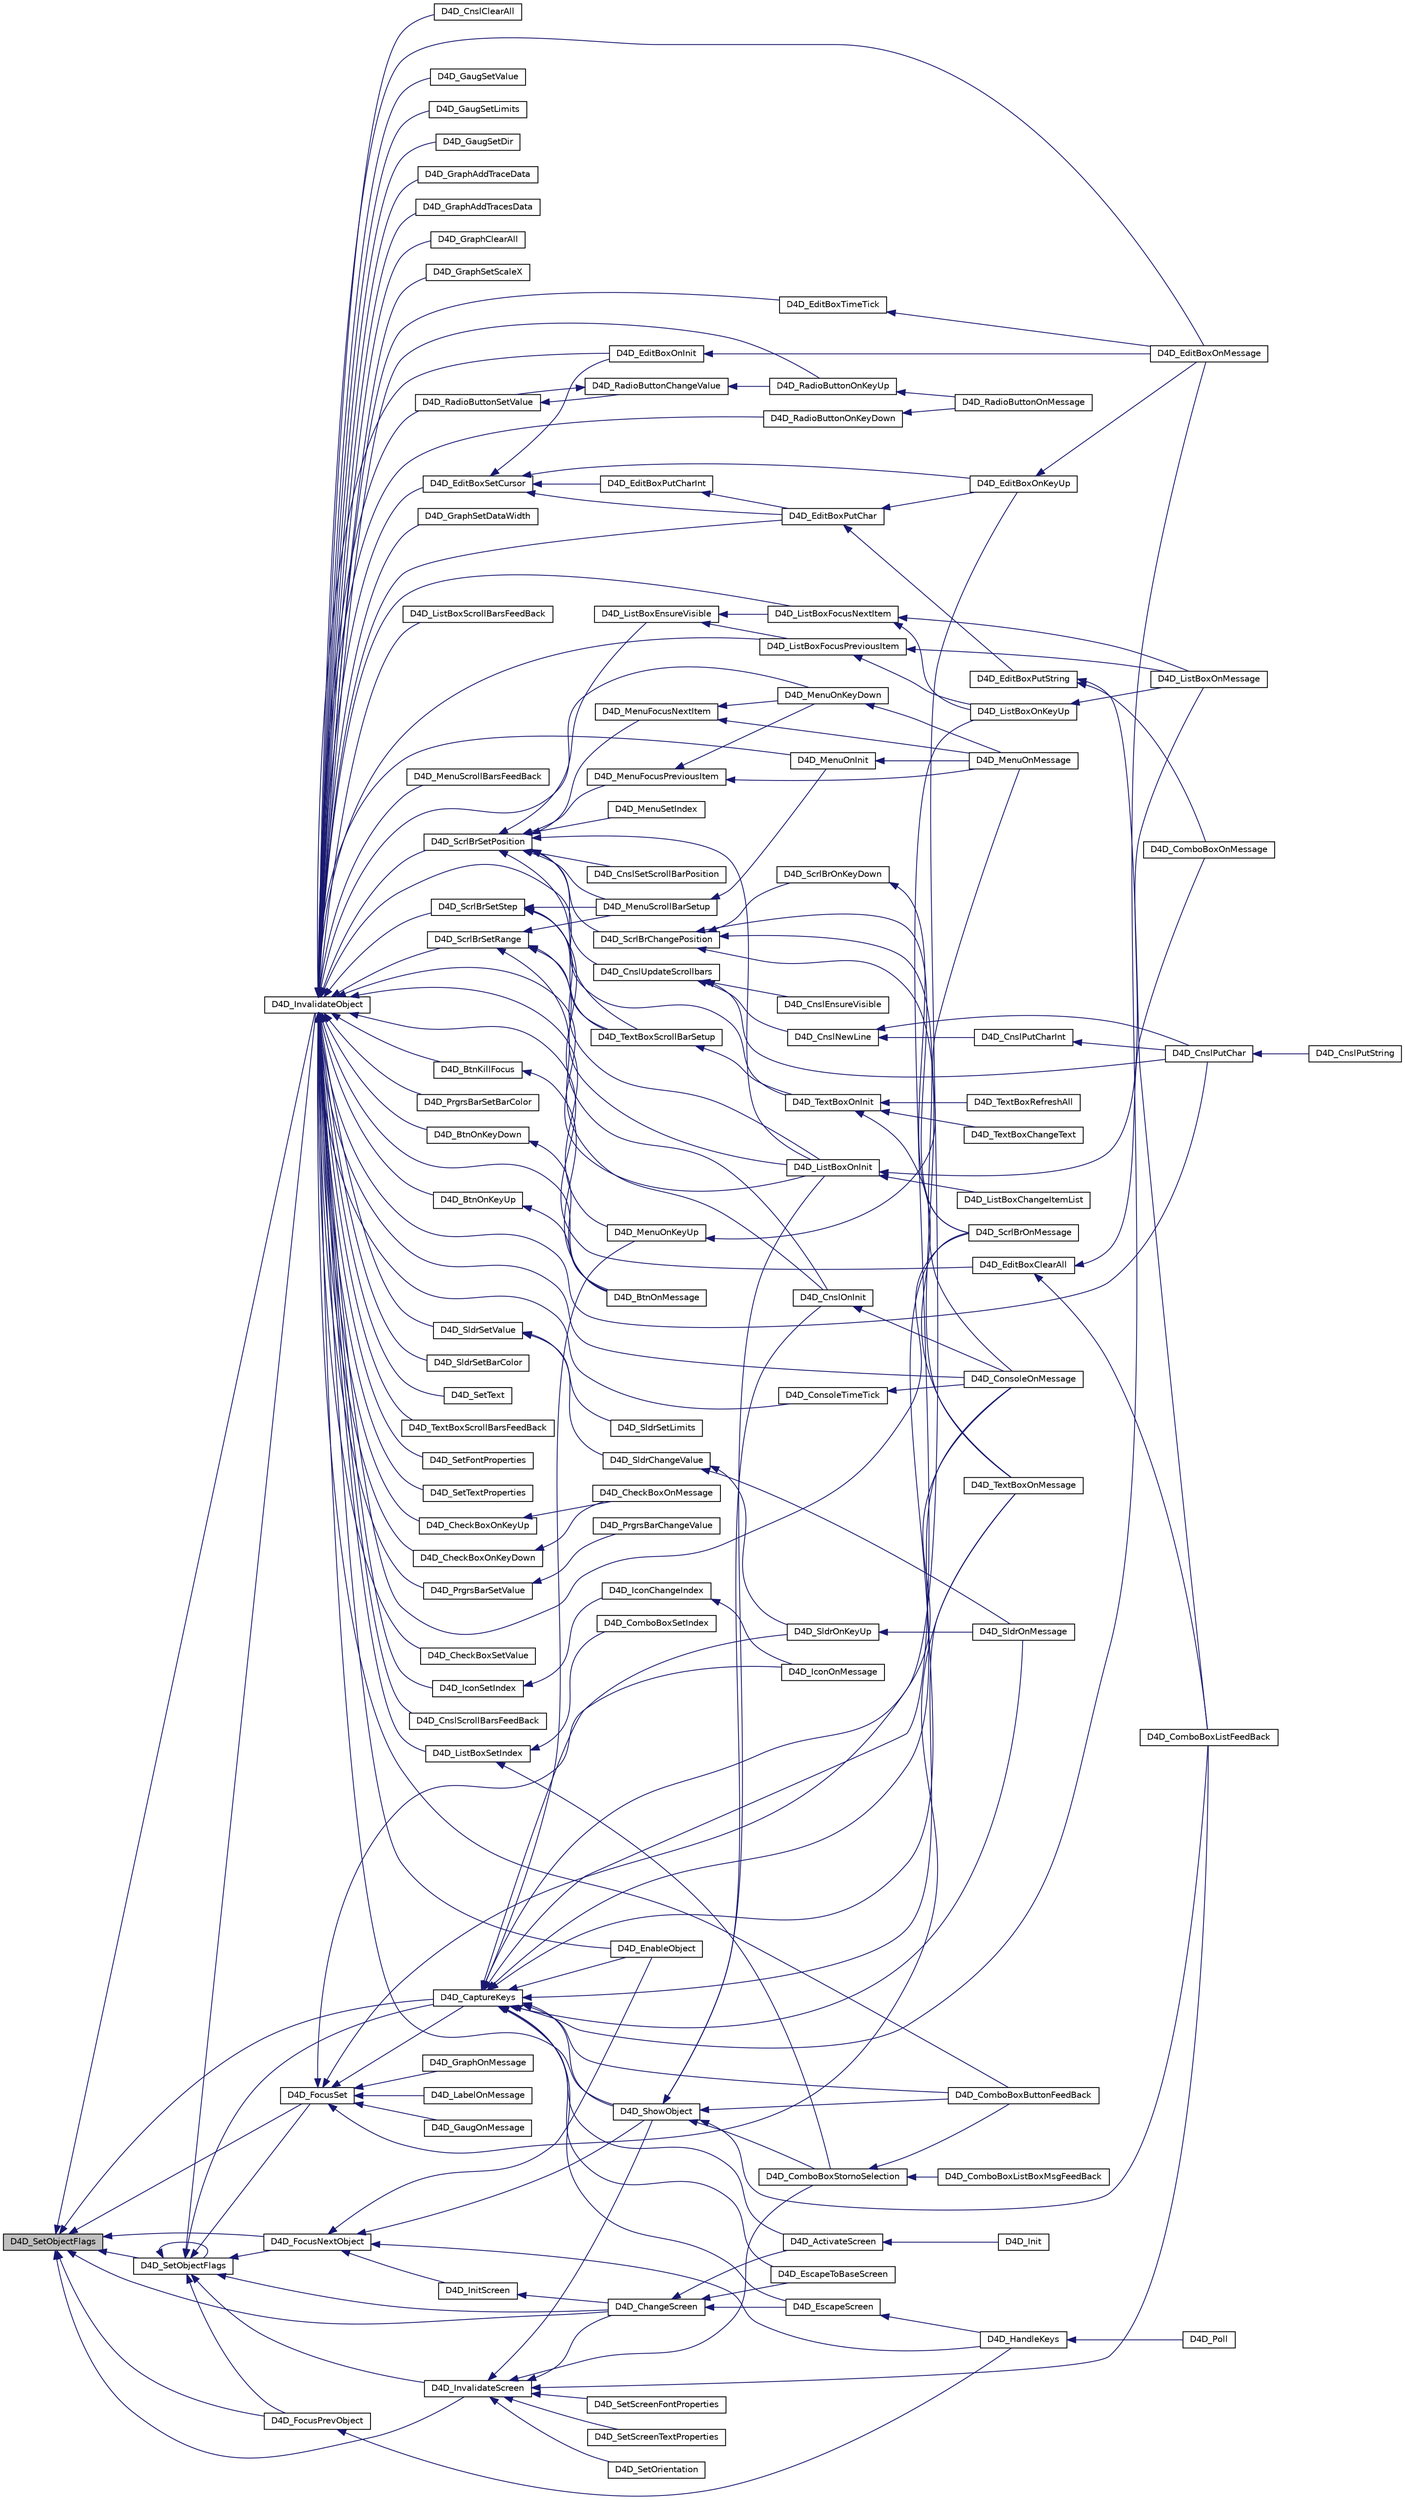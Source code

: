 digraph "D4D_SetObjectFlags"
{
  edge [fontname="Helvetica",fontsize="10",labelfontname="Helvetica",labelfontsize="10"];
  node [fontname="Helvetica",fontsize="10",shape=record];
  rankdir="LR";
  Node1 [label="D4D_SetObjectFlags",height=0.2,width=0.4,color="black", fillcolor="grey75", style="filled" fontcolor="black"];
  Node1 -> Node2 [dir="back",color="midnightblue",fontsize="10",style="solid",fontname="Helvetica"];
  Node2 [label="D4D_InvalidateObject",height=0.2,width=0.4,color="black", fillcolor="white", style="filled",URL="$group__doxd4d__object__func.html#gaefb01366bfbf9ac020c19584a2a3c3b9",tooltip="Function invalidate object to redraw on screen. "];
  Node2 -> Node3 [dir="back",color="midnightblue",fontsize="10",style="solid",fontname="Helvetica"];
  Node3 [label="D4D_SetFontProperties",height=0.2,width=0.4,color="black", fillcolor="white", style="filled",URL="$group__doxd4d__base__func.html#ga1f354260fe4b7bc17a182604a18cf73e",tooltip="Function sets object text font properties. "];
  Node2 -> Node4 [dir="back",color="midnightblue",fontsize="10",style="solid",fontname="Helvetica"];
  Node4 [label="D4D_SetTextProperties",height=0.2,width=0.4,color="black", fillcolor="white", style="filled",URL="$group__doxd4d__base__func.html#ga7464e4e77bf9d9a4fe7a92783684daa9",tooltip="Function sets object text properties. "];
  Node2 -> Node5 [dir="back",color="midnightblue",fontsize="10",style="solid",fontname="Helvetica"];
  Node5 [label="D4D_BtnOnKeyDown",height=0.2,width=0.4,color="black", fillcolor="white", style="filled",URL="$d4d__button_8c.html#a905de24a4fc29e32180d57f84a1a85e0"];
  Node5 -> Node6 [dir="back",color="midnightblue",fontsize="10",style="solid",fontname="Helvetica"];
  Node6 [label="D4D_BtnOnMessage",height=0.2,width=0.4,color="black", fillcolor="white", style="filled",URL="$d4d__button_8c.html#aebc40654939be5554a6db3be63fdb2fc"];
  Node2 -> Node7 [dir="back",color="midnightblue",fontsize="10",style="solid",fontname="Helvetica"];
  Node7 [label="D4D_BtnOnKeyUp",height=0.2,width=0.4,color="black", fillcolor="white", style="filled",URL="$d4d__button_8c.html#a1dcbcd934690962f494833a66c1aab1c"];
  Node7 -> Node6 [dir="back",color="midnightblue",fontsize="10",style="solid",fontname="Helvetica"];
  Node2 -> Node8 [dir="back",color="midnightblue",fontsize="10",style="solid",fontname="Helvetica"];
  Node8 [label="D4D_BtnKillFocus",height=0.2,width=0.4,color="black", fillcolor="white", style="filled",URL="$d4d__button_8c.html#a715ce41a514f22f4a66b7cd50b3c02b1"];
  Node8 -> Node6 [dir="back",color="midnightblue",fontsize="10",style="solid",fontname="Helvetica"];
  Node2 -> Node6 [dir="back",color="midnightblue",fontsize="10",style="solid",fontname="Helvetica"];
  Node2 -> Node9 [dir="back",color="midnightblue",fontsize="10",style="solid",fontname="Helvetica"];
  Node9 [label="D4D_CheckBoxOnKeyDown",height=0.2,width=0.4,color="black", fillcolor="white", style="filled",URL="$d4d__check__box_8c.html#a9b104f3f7686dc980ba783e6841f1deb"];
  Node9 -> Node10 [dir="back",color="midnightblue",fontsize="10",style="solid",fontname="Helvetica"];
  Node10 [label="D4D_CheckBoxOnMessage",height=0.2,width=0.4,color="black", fillcolor="white", style="filled",URL="$d4d__check__box_8c.html#a8b4e8a04f2da50934c48e0da7acbc641"];
  Node2 -> Node11 [dir="back",color="midnightblue",fontsize="10",style="solid",fontname="Helvetica"];
  Node11 [label="D4D_CheckBoxOnKeyUp",height=0.2,width=0.4,color="black", fillcolor="white", style="filled",URL="$d4d__check__box_8c.html#a663e89a5e4d7c95391390421e90e9ade"];
  Node11 -> Node10 [dir="back",color="midnightblue",fontsize="10",style="solid",fontname="Helvetica"];
  Node2 -> Node12 [dir="back",color="midnightblue",fontsize="10",style="solid",fontname="Helvetica"];
  Node12 [label="D4D_CheckBoxSetValue",height=0.2,width=0.4,color="black", fillcolor="white", style="filled",URL="$group__doxd4d__check__box__func.html#gacd955c920799f2829624161f2de799c8",tooltip="Function Sets the the check box value. "];
  Node2 -> Node13 [dir="back",color="midnightblue",fontsize="10",style="solid",fontname="Helvetica"];
  Node13 [label="D4D_ComboBoxButtonFeedBack",height=0.2,width=0.4,color="black", fillcolor="white", style="filled",URL="$d4d__combo__box_8h.html#a0e2c2fa6149fde05d54536f2423467e2"];
  Node2 -> Node14 [dir="back",color="midnightblue",fontsize="10",style="solid",fontname="Helvetica"];
  Node14 [label="D4D_ConsoleTimeTick",height=0.2,width=0.4,color="black", fillcolor="white", style="filled",URL="$d4d__console_8c.html#a45906f5bcde7404fe92f44e577b0ae82"];
  Node14 -> Node15 [dir="back",color="midnightblue",fontsize="10",style="solid",fontname="Helvetica"];
  Node15 [label="D4D_ConsoleOnMessage",height=0.2,width=0.4,color="black", fillcolor="white", style="filled",URL="$d4d__console_8c.html#aeb6821ec9a2274213cf18669d06c5ffd"];
  Node2 -> Node16 [dir="back",color="midnightblue",fontsize="10",style="solid",fontname="Helvetica"];
  Node16 [label="D4D_CnslScrollBarsFeedBack",height=0.2,width=0.4,color="black", fillcolor="white", style="filled",URL="$d4d__console_8h.html#a54fc91ea7b10a75e3131ff6b0f156e29"];
  Node2 -> Node17 [dir="back",color="midnightblue",fontsize="10",style="solid",fontname="Helvetica"];
  Node17 [label="D4D_CnslPutChar",height=0.2,width=0.4,color="black", fillcolor="white", style="filled",URL="$group__doxd4d__console__func.html#ga826950533ef85db079652105cec49441",tooltip="The function puts one char on cursor position and updates cursor. "];
  Node17 -> Node18 [dir="back",color="midnightblue",fontsize="10",style="solid",fontname="Helvetica"];
  Node18 [label="D4D_CnslPutString",height=0.2,width=0.4,color="black", fillcolor="white", style="filled",URL="$group__doxd4d__console__func.html#gaa0fa842e0211a956e39193c0600cef5c",tooltip="The function puts string on cursor position and updates cursor. "];
  Node2 -> Node19 [dir="back",color="midnightblue",fontsize="10",style="solid",fontname="Helvetica"];
  Node19 [label="D4D_CnslClearAll",height=0.2,width=0.4,color="black", fillcolor="white", style="filled",URL="$group__doxd4d__console__func.html#ga65b164b0169a9baf208c9d1fb78b0fd7",tooltip="The function clear whole console data. "];
  Node2 -> Node15 [dir="back",color="midnightblue",fontsize="10",style="solid",fontname="Helvetica"];
  Node2 -> Node20 [dir="back",color="midnightblue",fontsize="10",style="solid",fontname="Helvetica"];
  Node20 [label="D4D_EditBoxOnInit",height=0.2,width=0.4,color="black", fillcolor="white", style="filled",URL="$d4d__edit__box_8c.html#ac04e4a23673e89c0b33068da720a8af0"];
  Node20 -> Node21 [dir="back",color="midnightblue",fontsize="10",style="solid",fontname="Helvetica"];
  Node21 [label="D4D_EditBoxOnMessage",height=0.2,width=0.4,color="black", fillcolor="white", style="filled",URL="$d4d__edit__box_8c.html#a2884b423a2c299514edcaba1ec306072"];
  Node2 -> Node22 [dir="back",color="midnightblue",fontsize="10",style="solid",fontname="Helvetica"];
  Node22 [label="D4D_EditBoxTimeTick",height=0.2,width=0.4,color="black", fillcolor="white", style="filled",URL="$d4d__edit__box_8c.html#a4300b551b54f3898cc045605a460a4e1"];
  Node22 -> Node21 [dir="back",color="midnightblue",fontsize="10",style="solid",fontname="Helvetica"];
  Node2 -> Node23 [dir="back",color="midnightblue",fontsize="10",style="solid",fontname="Helvetica"];
  Node23 [label="D4D_EditBoxPutChar",height=0.2,width=0.4,color="black", fillcolor="white", style="filled",URL="$group__doxd4d__edit__box__func.html#ga71575226e364b1edf67ca5348aa23bf4",tooltip="The function puts one char on cursor position and updates cursor. "];
  Node23 -> Node24 [dir="back",color="midnightblue",fontsize="10",style="solid",fontname="Helvetica"];
  Node24 [label="D4D_EditBoxOnKeyUp",height=0.2,width=0.4,color="black", fillcolor="white", style="filled",URL="$d4d__edit__box_8c.html#a92cb2e7346fcd0539b514da3bb99183a"];
  Node24 -> Node21 [dir="back",color="midnightblue",fontsize="10",style="solid",fontname="Helvetica"];
  Node23 -> Node25 [dir="back",color="midnightblue",fontsize="10",style="solid",fontname="Helvetica"];
  Node25 [label="D4D_EditBoxPutString",height=0.2,width=0.4,color="black", fillcolor="white", style="filled",URL="$group__doxd4d__edit__box__func.html#gaae1a3c1463772d47584b3058fadd6254",tooltip="The function puts string on cursor position and updates cursor. "];
  Node25 -> Node26 [dir="back",color="midnightblue",fontsize="10",style="solid",fontname="Helvetica"];
  Node26 [label="D4D_ComboBoxListFeedBack",height=0.2,width=0.4,color="black", fillcolor="white", style="filled",URL="$d4d__combo__box_8h.html#a93c9b88959332d0919dfe1b3d58148c4"];
  Node25 -> Node27 [dir="back",color="midnightblue",fontsize="10",style="solid",fontname="Helvetica"];
  Node27 [label="D4D_ComboBoxOnMessage",height=0.2,width=0.4,color="black", fillcolor="white", style="filled",URL="$d4d__combo__box_8c.html#ac63a153e1705bf598b39b225c052d972"];
  Node2 -> Node28 [dir="back",color="midnightblue",fontsize="10",style="solid",fontname="Helvetica"];
  Node28 [label="D4D_EditBoxSetCursor",height=0.2,width=0.4,color="black", fillcolor="white", style="filled",URL="$group__doxd4d__edit__box__func.html#gaccc64f7d124d35dd570e832a847c4464",tooltip="The function chenge the cursor position to new one. "];
  Node28 -> Node24 [dir="back",color="midnightblue",fontsize="10",style="solid",fontname="Helvetica"];
  Node28 -> Node20 [dir="back",color="midnightblue",fontsize="10",style="solid",fontname="Helvetica"];
  Node28 -> Node29 [dir="back",color="midnightblue",fontsize="10",style="solid",fontname="Helvetica"];
  Node29 [label="D4D_EditBoxPutCharInt",height=0.2,width=0.4,color="black", fillcolor="white", style="filled",URL="$d4d__edit__box_8c.html#a8ae69ab63cec13b3ebe92bf116210b69"];
  Node29 -> Node23 [dir="back",color="midnightblue",fontsize="10",style="solid",fontname="Helvetica"];
  Node28 -> Node23 [dir="back",color="midnightblue",fontsize="10",style="solid",fontname="Helvetica"];
  Node2 -> Node30 [dir="back",color="midnightblue",fontsize="10",style="solid",fontname="Helvetica"];
  Node30 [label="D4D_EditBoxClearAll",height=0.2,width=0.4,color="black", fillcolor="white", style="filled",URL="$group__doxd4d__edit__box__func.html#ga0e24154d4fe5ee55a21cd2e7e01daa82",tooltip="The function clear whole edit box data. "];
  Node30 -> Node26 [dir="back",color="midnightblue",fontsize="10",style="solid",fontname="Helvetica"];
  Node30 -> Node27 [dir="back",color="midnightblue",fontsize="10",style="solid",fontname="Helvetica"];
  Node2 -> Node21 [dir="back",color="midnightblue",fontsize="10",style="solid",fontname="Helvetica"];
  Node2 -> Node31 [dir="back",color="midnightblue",fontsize="10",style="solid",fontname="Helvetica"];
  Node31 [label="D4D_GaugSetValue",height=0.2,width=0.4,color="black", fillcolor="white", style="filled",URL="$group__doxd4d__gauge__func.html#ga7b40a0f89fd53f8d0d36ff4da9def3f2",tooltip="The function sets the new value of gauge. "];
  Node2 -> Node32 [dir="back",color="midnightblue",fontsize="10",style="solid",fontname="Helvetica"];
  Node32 [label="D4D_GaugSetLimits",height=0.2,width=0.4,color="black", fillcolor="white", style="filled",URL="$group__doxd4d__gauge__func.html#gacb98ec4a3b9e3d796a81a6eac1c880f9",tooltip="The function sets the new limits values of gauge. "];
  Node2 -> Node33 [dir="back",color="midnightblue",fontsize="10",style="solid",fontname="Helvetica"];
  Node33 [label="D4D_GaugSetDir",height=0.2,width=0.4,color="black", fillcolor="white", style="filled",URL="$group__doxd4d__gauge__func.html#gae47240f89eeeaf652ca0afc74893ff62",tooltip="The function set the trend/direction of gauge. "];
  Node2 -> Node34 [dir="back",color="midnightblue",fontsize="10",style="solid",fontname="Helvetica"];
  Node34 [label="D4D_GraphAddTraceData",height=0.2,width=0.4,color="black", fillcolor="white", style="filled",URL="$group__doxd4d__graph__func.html#ga9d842645cdc1fda7c0be2c69a0b60337",tooltip="The function add new data to one trace. "];
  Node2 -> Node35 [dir="back",color="midnightblue",fontsize="10",style="solid",fontname="Helvetica"];
  Node35 [label="D4D_GraphAddTracesData",height=0.2,width=0.4,color="black", fillcolor="white", style="filled",URL="$group__doxd4d__graph__func.html#ga4b181ab273df2aa87a28d4d2b5e09c1f",tooltip="The function add new data to all traces. "];
  Node2 -> Node36 [dir="back",color="midnightblue",fontsize="10",style="solid",fontname="Helvetica"];
  Node36 [label="D4D_GraphClearAll",height=0.2,width=0.4,color="black", fillcolor="white", style="filled",URL="$group__doxd4d__graph__func.html#gaf5ffa6d4077179ffc477394cd342e05d",tooltip="The function clears all internal data of graph object. "];
  Node2 -> Node37 [dir="back",color="midnightblue",fontsize="10",style="solid",fontname="Helvetica"];
  Node37 [label="D4D_GraphSetScaleX",height=0.2,width=0.4,color="black", fillcolor="white", style="filled",URL="$group__doxd4d__graph__func.html#gab57fe23340875527877a19882b184637",tooltip="Function sets the new scale of axis X of the graph. "];
  Node2 -> Node38 [dir="back",color="midnightblue",fontsize="10",style="solid",fontname="Helvetica"];
  Node38 [label="D4D_GraphSetDataWidth",height=0.2,width=0.4,color="black", fillcolor="white", style="filled",URL="$group__doxd4d__graph__func.html#gad1401380b35c210d3b8ff1dcab5dde42",tooltip="Function sets the new scale of the axis X of the graph. "];
  Node2 -> Node39 [dir="back",color="midnightblue",fontsize="10",style="solid",fontname="Helvetica"];
  Node39 [label="D4D_IconSetIndex",height=0.2,width=0.4,color="black", fillcolor="white", style="filled",URL="$group__doxd4d__icon__func.html#gac995ed6c5a43718a15c84bc7945831d9",tooltip="Function sets the new bitmap of icon by icon index. "];
  Node39 -> Node40 [dir="back",color="midnightblue",fontsize="10",style="solid",fontname="Helvetica"];
  Node40 [label="D4D_IconChangeIndex",height=0.2,width=0.4,color="black", fillcolor="white", style="filled",URL="$group__doxd4d__icon__func.html#ga7e63c380dbb0c6237f6282db00c8e08c",tooltip="Function sets the new bitmap of icon by icon index difference. "];
  Node40 -> Node41 [dir="back",color="midnightblue",fontsize="10",style="solid",fontname="Helvetica"];
  Node41 [label="D4D_IconOnMessage",height=0.2,width=0.4,color="black", fillcolor="white", style="filled",URL="$d4d__icon_8c.html#a847a2ae44532fd0fd94a3a335887423b"];
  Node2 -> Node42 [dir="back",color="midnightblue",fontsize="10",style="solid",fontname="Helvetica"];
  Node42 [label="D4D_ListBoxFocusNextItem",height=0.2,width=0.4,color="black", fillcolor="white", style="filled",URL="$d4d__list__box_8c.html#a539cc327ca2ffeeeb537d58dabcff913"];
  Node42 -> Node43 [dir="back",color="midnightblue",fontsize="10",style="solid",fontname="Helvetica"];
  Node43 [label="D4D_ListBoxOnKeyUp",height=0.2,width=0.4,color="black", fillcolor="white", style="filled",URL="$d4d__list__box_8c.html#a70d9acd3af4fec1ad6aae3d92ea6e21a"];
  Node43 -> Node44 [dir="back",color="midnightblue",fontsize="10",style="solid",fontname="Helvetica"];
  Node44 [label="D4D_ListBoxOnMessage",height=0.2,width=0.4,color="black", fillcolor="white", style="filled",URL="$d4d__list__box_8c.html#a25cfc79ce1a3deb1be04b4df49d018eb"];
  Node42 -> Node44 [dir="back",color="midnightblue",fontsize="10",style="solid",fontname="Helvetica"];
  Node2 -> Node45 [dir="back",color="midnightblue",fontsize="10",style="solid",fontname="Helvetica"];
  Node45 [label="D4D_ListBoxFocusPreviousItem",height=0.2,width=0.4,color="black", fillcolor="white", style="filled",URL="$d4d__list__box_8c.html#a8e64277eb0db5c64f9033128e0363ab1"];
  Node45 -> Node43 [dir="back",color="midnightblue",fontsize="10",style="solid",fontname="Helvetica"];
  Node45 -> Node44 [dir="back",color="midnightblue",fontsize="10",style="solid",fontname="Helvetica"];
  Node2 -> Node46 [dir="back",color="midnightblue",fontsize="10",style="solid",fontname="Helvetica"];
  Node46 [label="D4D_ListBoxOnInit",height=0.2,width=0.4,color="black", fillcolor="white", style="filled",URL="$d4d__list__box_8c.html#a42dabe25583ffcc5a14091edaa9ce1ae"];
  Node46 -> Node47 [dir="back",color="midnightblue",fontsize="10",style="solid",fontname="Helvetica"];
  Node47 [label="D4D_ListBoxChangeItemList",height=0.2,width=0.4,color="black", fillcolor="white", style="filled",URL="$group__doxd4d__list__box__func.html#ga19d160c64d98695bce0d42925c3f23f2",tooltip="Function change the items list using by list box. "];
  Node46 -> Node44 [dir="back",color="midnightblue",fontsize="10",style="solid",fontname="Helvetica"];
  Node2 -> Node48 [dir="back",color="midnightblue",fontsize="10",style="solid",fontname="Helvetica"];
  Node48 [label="D4D_ListBoxScrollBarsFeedBack",height=0.2,width=0.4,color="black", fillcolor="white", style="filled",URL="$d4d__list__box_8h.html#a548129f714b7e0d1009be9a19ad2c7e4"];
  Node2 -> Node49 [dir="back",color="midnightblue",fontsize="10",style="solid",fontname="Helvetica"];
  Node49 [label="D4D_ListBoxSetIndex",height=0.2,width=0.4,color="black", fillcolor="white", style="filled",URL="$group__doxd4d__list__box__func.html#gac0ca84429c66cb1de4555407effc84ba",tooltip="Function select new item by index. "];
  Node49 -> Node50 [dir="back",color="midnightblue",fontsize="10",style="solid",fontname="Helvetica"];
  Node50 [label="D4D_ComboBoxSetIndex",height=0.2,width=0.4,color="black", fillcolor="white", style="filled",URL="$d4d__combo__box_8c.html#af64fc17743ef6ab3613e49ae5d5fb864"];
  Node49 -> Node51 [dir="back",color="midnightblue",fontsize="10",style="solid",fontname="Helvetica"];
  Node51 [label="D4D_ComboBoxStornoSelection",height=0.2,width=0.4,color="black", fillcolor="white", style="filled",URL="$d4d__combo__box_8c.html#ac3dee6d3d73b3d684c9ec26156be36ef"];
  Node51 -> Node52 [dir="back",color="midnightblue",fontsize="10",style="solid",fontname="Helvetica"];
  Node52 [label="D4D_ComboBoxListBoxMsgFeedBack",height=0.2,width=0.4,color="black", fillcolor="white", style="filled",URL="$d4d__combo__box_8h.html#a4c34d2a53873687dae3ba56dc3db5f00"];
  Node51 -> Node13 [dir="back",color="midnightblue",fontsize="10",style="solid",fontname="Helvetica"];
  Node2 -> Node53 [dir="back",color="midnightblue",fontsize="10",style="solid",fontname="Helvetica"];
  Node53 [label="D4D_MenuOnKeyDown",height=0.2,width=0.4,color="black", fillcolor="white", style="filled",URL="$d4d__menu_8c.html#aeb5fe2dbdd4ec9f922f5d894750b604c"];
  Node53 -> Node54 [dir="back",color="midnightblue",fontsize="10",style="solid",fontname="Helvetica"];
  Node54 [label="D4D_MenuOnMessage",height=0.2,width=0.4,color="black", fillcolor="white", style="filled",URL="$d4d__menu_8c.html#a020753f9eac391dd27bb75725c9b6096"];
  Node2 -> Node55 [dir="back",color="midnightblue",fontsize="10",style="solid",fontname="Helvetica"];
  Node55 [label="D4D_MenuOnKeyUp",height=0.2,width=0.4,color="black", fillcolor="white", style="filled",URL="$d4d__menu_8c.html#acdcf5709861c0a628202ff921ee12cc6"];
  Node55 -> Node54 [dir="back",color="midnightblue",fontsize="10",style="solid",fontname="Helvetica"];
  Node2 -> Node56 [dir="back",color="midnightblue",fontsize="10",style="solid",fontname="Helvetica"];
  Node56 [label="D4D_MenuOnInit",height=0.2,width=0.4,color="black", fillcolor="white", style="filled",URL="$d4d__menu_8c.html#a6ab43fd4338bde2868eb82cad52f2a89"];
  Node56 -> Node54 [dir="back",color="midnightblue",fontsize="10",style="solid",fontname="Helvetica"];
  Node2 -> Node57 [dir="back",color="midnightblue",fontsize="10",style="solid",fontname="Helvetica"];
  Node57 [label="D4D_MenuScrollBarsFeedBack",height=0.2,width=0.4,color="black", fillcolor="white", style="filled",URL="$d4d__menu_8h.html#a8c0b8c56f06604875dad23c510810106"];
  Node2 -> Node58 [dir="back",color="midnightblue",fontsize="10",style="solid",fontname="Helvetica"];
  Node58 [label="D4D_ShowObject",height=0.2,width=0.4,color="black", fillcolor="white", style="filled",URL="$group__doxd4d__object__func.html#ga7601e6ac9dbba8f79957285677ccb039",tooltip="Function control visibility of object on screen. "];
  Node58 -> Node26 [dir="back",color="midnightblue",fontsize="10",style="solid",fontname="Helvetica"];
  Node58 -> Node13 [dir="back",color="midnightblue",fontsize="10",style="solid",fontname="Helvetica"];
  Node58 -> Node51 [dir="back",color="midnightblue",fontsize="10",style="solid",fontname="Helvetica"];
  Node58 -> Node59 [dir="back",color="midnightblue",fontsize="10",style="solid",fontname="Helvetica"];
  Node59 [label="D4D_CnslOnInit",height=0.2,width=0.4,color="black", fillcolor="white", style="filled",URL="$d4d__console_8c.html#ad4a71a1de23a6f57713fcd6e4fc9d664"];
  Node59 -> Node15 [dir="back",color="midnightblue",fontsize="10",style="solid",fontname="Helvetica"];
  Node58 -> Node46 [dir="back",color="midnightblue",fontsize="10",style="solid",fontname="Helvetica"];
  Node2 -> Node60 [dir="back",color="midnightblue",fontsize="10",style="solid",fontname="Helvetica"];
  Node60 [label="D4D_EnableObject",height=0.2,width=0.4,color="black", fillcolor="white", style="filled",URL="$group__doxd4d__object__func.html#gabf997423fac6283a6835b4a5d4591b94",tooltip="Function enables object. "];
  Node2 -> Node61 [dir="back",color="midnightblue",fontsize="10",style="solid",fontname="Helvetica"];
  Node61 [label="D4D_PrgrsBarSetValue",height=0.2,width=0.4,color="black", fillcolor="white", style="filled",URL="$d4d__progress__bar_8h.html#afb8021b6acf9220de318031cabf258b0"];
  Node61 -> Node62 [dir="back",color="midnightblue",fontsize="10",style="solid",fontname="Helvetica"];
  Node62 [label="D4D_PrgrsBarChangeValue",height=0.2,width=0.4,color="black", fillcolor="white", style="filled",URL="$d4d__progress__bar_8h.html#ace415a5788e524096a081a0efc196647"];
  Node2 -> Node63 [dir="back",color="midnightblue",fontsize="10",style="solid",fontname="Helvetica"];
  Node63 [label="D4D_PrgrsBarSetBarColor",height=0.2,width=0.4,color="black", fillcolor="white", style="filled",URL="$d4d__progress__bar_8h.html#a114de34c7dab38ce7e94eab48c306137"];
  Node2 -> Node64 [dir="back",color="midnightblue",fontsize="10",style="solid",fontname="Helvetica"];
  Node64 [label="D4D_RadioButtonOnKeyDown",height=0.2,width=0.4,color="black", fillcolor="white", style="filled",URL="$d4d__radio__button_8c.html#acf5b75f1310c1435785f61e8e5e2b082"];
  Node64 -> Node65 [dir="back",color="midnightblue",fontsize="10",style="solid",fontname="Helvetica"];
  Node65 [label="D4D_RadioButtonOnMessage",height=0.2,width=0.4,color="black", fillcolor="white", style="filled",URL="$d4d__radio__button_8c.html#a241633d34878771833dc96ccc85ef95c"];
  Node2 -> Node66 [dir="back",color="midnightblue",fontsize="10",style="solid",fontname="Helvetica"];
  Node66 [label="D4D_RadioButtonOnKeyUp",height=0.2,width=0.4,color="black", fillcolor="white", style="filled",URL="$d4d__radio__button_8c.html#a722f18989a4019b988c16368f9587bc8"];
  Node66 -> Node65 [dir="back",color="midnightblue",fontsize="10",style="solid",fontname="Helvetica"];
  Node2 -> Node67 [dir="back",color="midnightblue",fontsize="10",style="solid",fontname="Helvetica"];
  Node67 [label="D4D_RadioButtonSetValue",height=0.2,width=0.4,color="black", fillcolor="white", style="filled",URL="$group__doxd4d__radio__button__func.html#ga364b68be6371a0ed1b7e30282f1cc7d1",tooltip="Function Sets the the radio button value. "];
  Node67 -> Node68 [dir="back",color="midnightblue",fontsize="10",style="solid",fontname="Helvetica"];
  Node68 [label="D4D_RadioButtonChangeValue",height=0.2,width=0.4,color="black", fillcolor="white", style="filled",URL="$d4d__radio__button_8c.html#a21316491574b3d3c7419309524da08ff"];
  Node68 -> Node66 [dir="back",color="midnightblue",fontsize="10",style="solid",fontname="Helvetica"];
  Node68 -> Node67 [dir="back",color="midnightblue",fontsize="10",style="solid",fontname="Helvetica"];
  Node2 -> Node69 [dir="back",color="midnightblue",fontsize="10",style="solid",fontname="Helvetica"];
  Node69 [label="D4D_ScrlBrSetRange",height=0.2,width=0.4,color="black", fillcolor="white", style="filled",URL="$group__doxd4d__scroll__bar__func.html#gaefd74f2ae3a77f03f2970630b89b0ff5",tooltip="The function sets the range of scroll bar scale. "];
  Node69 -> Node59 [dir="back",color="midnightblue",fontsize="10",style="solid",fontname="Helvetica"];
  Node69 -> Node46 [dir="back",color="midnightblue",fontsize="10",style="solid",fontname="Helvetica"];
  Node69 -> Node70 [dir="back",color="midnightblue",fontsize="10",style="solid",fontname="Helvetica"];
  Node70 [label="D4D_MenuScrollBarSetup",height=0.2,width=0.4,color="black", fillcolor="white", style="filled",URL="$d4d__menu_8c.html#a30a111e7b85c1666f66f4c43cc29a6aa"];
  Node70 -> Node56 [dir="back",color="midnightblue",fontsize="10",style="solid",fontname="Helvetica"];
  Node69 -> Node71 [dir="back",color="midnightblue",fontsize="10",style="solid",fontname="Helvetica"];
  Node71 [label="D4D_TextBoxScrollBarSetup",height=0.2,width=0.4,color="black", fillcolor="white", style="filled",URL="$d4d__text__box_8c.html#ac3bfefe93d27aba170ef56fea53e0fcc"];
  Node71 -> Node72 [dir="back",color="midnightblue",fontsize="10",style="solid",fontname="Helvetica"];
  Node72 [label="D4D_TextBoxOnInit",height=0.2,width=0.4,color="black", fillcolor="white", style="filled",URL="$d4d__text__box_8c.html#af3c6ae4f96f1afb7d194557f28e67374"];
  Node72 -> Node73 [dir="back",color="midnightblue",fontsize="10",style="solid",fontname="Helvetica"];
  Node73 [label="D4D_TextBoxRefreshAll",height=0.2,width=0.4,color="black", fillcolor="white", style="filled",URL="$group__doxd4d__text__box__func.html#gaac5a5ecdeb225c15c8d4d0386b99f273",tooltip="The function reinitialize whole object. "];
  Node72 -> Node74 [dir="back",color="midnightblue",fontsize="10",style="solid",fontname="Helvetica"];
  Node74 [label="D4D_TextBoxChangeText",height=0.2,width=0.4,color="black", fillcolor="white", style="filled",URL="$group__doxd4d__text__box__func.html#ga39b0345e200085c6c1a6c3b3d6797195",tooltip="The function change the text of the text box. "];
  Node72 -> Node75 [dir="back",color="midnightblue",fontsize="10",style="solid",fontname="Helvetica"];
  Node75 [label="D4D_TextBoxOnMessage",height=0.2,width=0.4,color="black", fillcolor="white", style="filled",URL="$d4d__text__box_8c.html#a8807cb5897d450b85dcf4c1c77c6ec02"];
  Node2 -> Node76 [dir="back",color="midnightblue",fontsize="10",style="solid",fontname="Helvetica"];
  Node76 [label="D4D_ScrlBrSetStep",height=0.2,width=0.4,color="black", fillcolor="white", style="filled",URL="$group__doxd4d__scroll__bar__func.html#gaae9edd2c13fcb67fe3d28e00d42af5a2",tooltip="The function sets the step and page of scroll bar scale. "];
  Node76 -> Node59 [dir="back",color="midnightblue",fontsize="10",style="solid",fontname="Helvetica"];
  Node76 -> Node46 [dir="back",color="midnightblue",fontsize="10",style="solid",fontname="Helvetica"];
  Node76 -> Node70 [dir="back",color="midnightblue",fontsize="10",style="solid",fontname="Helvetica"];
  Node76 -> Node71 [dir="back",color="midnightblue",fontsize="10",style="solid",fontname="Helvetica"];
  Node2 -> Node77 [dir="back",color="midnightblue",fontsize="10",style="solid",fontname="Helvetica"];
  Node77 [label="D4D_ScrlBrSetPosition",height=0.2,width=0.4,color="black", fillcolor="white", style="filled",URL="$group__doxd4d__scroll__bar__func.html#gaeb977966b3a19b8230a2e8f2b2a2949f",tooltip="The function sets the scroll bar position. "];
  Node77 -> Node78 [dir="back",color="midnightblue",fontsize="10",style="solid",fontname="Helvetica"];
  Node78 [label="D4D_CnslUpdateScrollbars",height=0.2,width=0.4,color="black", fillcolor="white", style="filled",URL="$d4d__console_8c.html#aed9184953b7b6029a5d06c8dcf9313c9"];
  Node78 -> Node79 [dir="back",color="midnightblue",fontsize="10",style="solid",fontname="Helvetica"];
  Node79 [label="D4D_CnslNewLine",height=0.2,width=0.4,color="black", fillcolor="white", style="filled",URL="$d4d__console_8c.html#ad4ecb03f16735d20cc49ffbb756d7a37"];
  Node79 -> Node80 [dir="back",color="midnightblue",fontsize="10",style="solid",fontname="Helvetica"];
  Node80 [label="D4D_CnslPutCharInt",height=0.2,width=0.4,color="black", fillcolor="white", style="filled",URL="$d4d__console_8c.html#a4228dfd77d8dbf3a3f12c532561228eb"];
  Node80 -> Node17 [dir="back",color="midnightblue",fontsize="10",style="solid",fontname="Helvetica"];
  Node79 -> Node17 [dir="back",color="midnightblue",fontsize="10",style="solid",fontname="Helvetica"];
  Node78 -> Node17 [dir="back",color="midnightblue",fontsize="10",style="solid",fontname="Helvetica"];
  Node78 -> Node81 [dir="back",color="midnightblue",fontsize="10",style="solid",fontname="Helvetica"];
  Node81 [label="D4D_CnslEnsureVisible",height=0.2,width=0.4,color="black", fillcolor="white", style="filled",URL="$group__doxd4d__console__func.html#gaab75a500a23b24cd9f4c461d98e44487",tooltip="The function update automatically the scroll bars to ensure visible position of cursor. "];
  Node77 -> Node82 [dir="back",color="midnightblue",fontsize="10",style="solid",fontname="Helvetica"];
  Node82 [label="D4D_CnslSetScrollBarPosition",height=0.2,width=0.4,color="black", fillcolor="white", style="filled",URL="$group__doxd4d__console__func.html#ga8043f01a19533df48ae3892fcd8238f6",tooltip="The function move the scroll bars on to new position if it&#39;s applicable. "];
  Node77 -> Node46 [dir="back",color="midnightblue",fontsize="10",style="solid",fontname="Helvetica"];
  Node77 -> Node83 [dir="back",color="midnightblue",fontsize="10",style="solid",fontname="Helvetica"];
  Node83 [label="D4D_ListBoxEnsureVisible",height=0.2,width=0.4,color="black", fillcolor="white", style="filled",URL="$group__doxd4d__list__box__func.html#gafabebf1bfe5b1d4dea19acd07e62aeaa",tooltip="Function ensure that the selected item in list will be scrolled to visible area. "];
  Node83 -> Node42 [dir="back",color="midnightblue",fontsize="10",style="solid",fontname="Helvetica"];
  Node83 -> Node45 [dir="back",color="midnightblue",fontsize="10",style="solid",fontname="Helvetica"];
  Node77 -> Node84 [dir="back",color="midnightblue",fontsize="10",style="solid",fontname="Helvetica"];
  Node84 [label="D4D_MenuFocusNextItem",height=0.2,width=0.4,color="black", fillcolor="white", style="filled",URL="$d4d__menu_8c.html#ab0cb7791d811e8fb4ea8d09b3df6b054"];
  Node84 -> Node53 [dir="back",color="midnightblue",fontsize="10",style="solid",fontname="Helvetica"];
  Node84 -> Node54 [dir="back",color="midnightblue",fontsize="10",style="solid",fontname="Helvetica"];
  Node77 -> Node85 [dir="back",color="midnightblue",fontsize="10",style="solid",fontname="Helvetica"];
  Node85 [label="D4D_MenuFocusPreviousItem",height=0.2,width=0.4,color="black", fillcolor="white", style="filled",URL="$d4d__menu_8c.html#a664a18b254e48df788c0a4e3f5361dd8"];
  Node85 -> Node53 [dir="back",color="midnightblue",fontsize="10",style="solid",fontname="Helvetica"];
  Node85 -> Node54 [dir="back",color="midnightblue",fontsize="10",style="solid",fontname="Helvetica"];
  Node77 -> Node70 [dir="back",color="midnightblue",fontsize="10",style="solid",fontname="Helvetica"];
  Node77 -> Node86 [dir="back",color="midnightblue",fontsize="10",style="solid",fontname="Helvetica"];
  Node86 [label="D4D_MenuSetIndex",height=0.2,width=0.4,color="black", fillcolor="white", style="filled",URL="$group__doxd4d__menu__func.html#ga5c028f0a7ce99c422632615842cd8012",tooltip="Function select new item by index. "];
  Node77 -> Node87 [dir="back",color="midnightblue",fontsize="10",style="solid",fontname="Helvetica"];
  Node87 [label="D4D_ScrlBrChangePosition",height=0.2,width=0.4,color="black", fillcolor="white", style="filled",URL="$group__doxd4d__scroll__bar__func.html#ga410dc4d48f9e8e49ef69f7c0273e5647",tooltip="The function change the scroll bar position. "];
  Node87 -> Node15 [dir="back",color="midnightblue",fontsize="10",style="solid",fontname="Helvetica"];
  Node87 -> Node88 [dir="back",color="midnightblue",fontsize="10",style="solid",fontname="Helvetica"];
  Node88 [label="D4D_ScrlBrOnKeyDown",height=0.2,width=0.4,color="black", fillcolor="white", style="filled",URL="$d4d__scroll__bar_8c.html#a3f79305aacf5805aadcda4b043e77c0a"];
  Node88 -> Node89 [dir="back",color="midnightblue",fontsize="10",style="solid",fontname="Helvetica"];
  Node89 [label="D4D_ScrlBrOnMessage",height=0.2,width=0.4,color="black", fillcolor="white", style="filled",URL="$d4d__scroll__bar_8c.html#a1f4607e81dc40686d953ea457fb63309"];
  Node87 -> Node89 [dir="back",color="midnightblue",fontsize="10",style="solid",fontname="Helvetica"];
  Node87 -> Node75 [dir="back",color="midnightblue",fontsize="10",style="solid",fontname="Helvetica"];
  Node77 -> Node71 [dir="back",color="midnightblue",fontsize="10",style="solid",fontname="Helvetica"];
  Node2 -> Node89 [dir="back",color="midnightblue",fontsize="10",style="solid",fontname="Helvetica"];
  Node2 -> Node90 [dir="back",color="midnightblue",fontsize="10",style="solid",fontname="Helvetica"];
  Node90 [label="D4D_SldrSetValue",height=0.2,width=0.4,color="black", fillcolor="white", style="filled",URL="$group__doxd4d__slider__func.html#gac9be4fb2a0566d958e15be179c03c135",tooltip="Function Sets the slider value. "];
  Node90 -> Node91 [dir="back",color="midnightblue",fontsize="10",style="solid",fontname="Helvetica"];
  Node91 [label="D4D_SldrChangeValue",height=0.2,width=0.4,color="black", fillcolor="white", style="filled",URL="$group__doxd4d__slider__func.html#ga852cfa431a7bf11d77a7e4bb8d2df7a2",tooltip="Function change the slider value by signed increment. "];
  Node91 -> Node92 [dir="back",color="midnightblue",fontsize="10",style="solid",fontname="Helvetica"];
  Node92 [label="D4D_SldrOnKeyUp",height=0.2,width=0.4,color="black", fillcolor="white", style="filled",URL="$d4d__slider_8c.html#aa4ef12f091855399f7edff70017549fc"];
  Node92 -> Node93 [dir="back",color="midnightblue",fontsize="10",style="solid",fontname="Helvetica"];
  Node93 [label="D4D_SldrOnMessage",height=0.2,width=0.4,color="black", fillcolor="white", style="filled",URL="$d4d__slider_8c.html#a2722bea661ddf7872243241668a8af06"];
  Node91 -> Node93 [dir="back",color="midnightblue",fontsize="10",style="solid",fontname="Helvetica"];
  Node90 -> Node94 [dir="back",color="midnightblue",fontsize="10",style="solid",fontname="Helvetica"];
  Node94 [label="D4D_SldrSetLimits",height=0.2,width=0.4,color="black", fillcolor="white", style="filled",URL="$group__doxd4d__slider__func.html#ga9f4c93f3b9d1c554571fc6365887ceb2",tooltip="Function set the new limits of slider object. "];
  Node2 -> Node95 [dir="back",color="midnightblue",fontsize="10",style="solid",fontname="Helvetica"];
  Node95 [label="D4D_SldrSetBarColor",height=0.2,width=0.4,color="black", fillcolor="white", style="filled",URL="$group__doxd4d__slider__func.html#ga4fa4310cf82a6b3e4ba2afe882271c27",tooltip="Function Sets the slider bar color. "];
  Node2 -> Node96 [dir="back",color="midnightblue",fontsize="10",style="solid",fontname="Helvetica"];
  Node96 [label="D4D_SetText",height=0.2,width=0.4,color="black", fillcolor="white", style="filled",URL="$group__doxd4d__string__func.html#gaab7d26923d7016f858a77cb93eee3355",tooltip="The function change the text in main object text buffer. "];
  Node2 -> Node72 [dir="back",color="midnightblue",fontsize="10",style="solid",fontname="Helvetica"];
  Node2 -> Node97 [dir="back",color="midnightblue",fontsize="10",style="solid",fontname="Helvetica"];
  Node97 [label="D4D_TextBoxScrollBarsFeedBack",height=0.2,width=0.4,color="black", fillcolor="white", style="filled",URL="$d4d__text__box_8h.html#ac22412813d39c4a80111acb4b83a85da"];
  Node1 -> Node98 [dir="back",color="midnightblue",fontsize="10",style="solid",fontname="Helvetica"];
  Node98 [label="D4D_CaptureKeys",height=0.2,width=0.4,color="black", fillcolor="white", style="filled",URL="$group__doxd4d__object__func.html#gaf785f10de38c2df9523cd3466035f93f",tooltip="Function switch on capturing the keys to objects. "];
  Node98 -> Node13 [dir="back",color="midnightblue",fontsize="10",style="solid",fontname="Helvetica"];
  Node98 -> Node15 [dir="back",color="midnightblue",fontsize="10",style="solid",fontname="Helvetica"];
  Node98 -> Node24 [dir="back",color="midnightblue",fontsize="10",style="solid",fontname="Helvetica"];
  Node98 -> Node21 [dir="back",color="midnightblue",fontsize="10",style="solid",fontname="Helvetica"];
  Node98 -> Node43 [dir="back",color="midnightblue",fontsize="10",style="solid",fontname="Helvetica"];
  Node98 -> Node55 [dir="back",color="midnightblue",fontsize="10",style="solid",fontname="Helvetica"];
  Node98 -> Node58 [dir="back",color="midnightblue",fontsize="10",style="solid",fontname="Helvetica"];
  Node98 -> Node60 [dir="back",color="midnightblue",fontsize="10",style="solid",fontname="Helvetica"];
  Node98 -> Node99 [dir="back",color="midnightblue",fontsize="10",style="solid",fontname="Helvetica"];
  Node99 [label="D4D_ActivateScreen",height=0.2,width=0.4,color="black", fillcolor="white", style="filled",URL="$group__doxd4d__screen__func.html#gaeda5819fd96fbac4e876e8970eed466a",tooltip="The function activate the new screen. "];
  Node99 -> Node100 [dir="back",color="midnightblue",fontsize="10",style="solid",fontname="Helvetica"];
  Node100 [label="D4D_Init",height=0.2,width=0.4,color="black", fillcolor="white", style="filled",URL="$group__doxd4d__base__func.html#ga27afdbc4fddc6b72eac88f6a9104fa52",tooltip="Function inits the eGUI itself including all low level drivers. "];
  Node98 -> Node101 [dir="back",color="midnightblue",fontsize="10",style="solid",fontname="Helvetica"];
  Node101 [label="D4D_EscapeScreen",height=0.2,width=0.4,color="black", fillcolor="white", style="filled",URL="$group__doxd4d__screen__func.html#ga13273202869b1b47b9baa489476554b7",tooltip="The function return to previous screen recorded in the history. "];
  Node101 -> Node102 [dir="back",color="midnightblue",fontsize="10",style="solid",fontname="Helvetica"];
  Node102 [label="D4D_HandleKeys",height=0.2,width=0.4,color="black", fillcolor="white", style="filled",URL="$d4d__private_8h.html#a643048e622921c9622b02ce17854ef99"];
  Node102 -> Node103 [dir="back",color="midnightblue",fontsize="10",style="solid",fontname="Helvetica"];
  Node103 [label="D4D_Poll",height=0.2,width=0.4,color="black", fillcolor="white", style="filled",URL="$group__doxd4d__base__func.html#ga7d7714fbb85896d38654d8e5cee40e0b",tooltip="Main eGUI function. Must be periodically called in main loop/task loop. "];
  Node98 -> Node104 [dir="back",color="midnightblue",fontsize="10",style="solid",fontname="Helvetica"];
  Node104 [label="D4D_EscapeToBaseScreen",height=0.2,width=0.4,color="black", fillcolor="white", style="filled",URL="$group__doxd4d__screen__func.html#ga76e52f1c98ee6760dab292fea2f3d8d9",tooltip="The function return to base screen recorded in the history. "];
  Node98 -> Node89 [dir="back",color="midnightblue",fontsize="10",style="solid",fontname="Helvetica"];
  Node98 -> Node92 [dir="back",color="midnightblue",fontsize="10",style="solid",fontname="Helvetica"];
  Node98 -> Node93 [dir="back",color="midnightblue",fontsize="10",style="solid",fontname="Helvetica"];
  Node98 -> Node75 [dir="back",color="midnightblue",fontsize="10",style="solid",fontname="Helvetica"];
  Node1 -> Node105 [dir="back",color="midnightblue",fontsize="10",style="solid",fontname="Helvetica"];
  Node105 [label="D4D_SetObjectFlags",height=0.2,width=0.4,color="black", fillcolor="white", style="filled",URL="$d4d__private_8h.html#a9ea5194ba65b4124d374109fa782d237"];
  Node105 -> Node2 [dir="back",color="midnightblue",fontsize="10",style="solid",fontname="Helvetica"];
  Node105 -> Node98 [dir="back",color="midnightblue",fontsize="10",style="solid",fontname="Helvetica"];
  Node105 -> Node105 [dir="back",color="midnightblue",fontsize="10",style="solid",fontname="Helvetica"];
  Node105 -> Node106 [dir="back",color="midnightblue",fontsize="10",style="solid",fontname="Helvetica"];
  Node106 [label="D4D_InvalidateScreen",height=0.2,width=0.4,color="black", fillcolor="white", style="filled",URL="$group__doxd4d__screen__func.html#ga5633d19ba95be7b25045ed76d08bd2a7",tooltip="The function mark the screen and its abject as &quot;redraw pending&quot;. "];
  Node106 -> Node107 [dir="back",color="midnightblue",fontsize="10",style="solid",fontname="Helvetica"];
  Node107 [label="D4D_SetOrientation",height=0.2,width=0.4,color="black", fillcolor="white", style="filled",URL="$group__doxd4d__base__func.html#ga4d92a2c12ae1f50e480a9b9d8242e374",tooltip="Set screen orientation function. "];
  Node106 -> Node26 [dir="back",color="midnightblue",fontsize="10",style="solid",fontname="Helvetica"];
  Node106 -> Node51 [dir="back",color="midnightblue",fontsize="10",style="solid",fontname="Helvetica"];
  Node106 -> Node58 [dir="back",color="midnightblue",fontsize="10",style="solid",fontname="Helvetica"];
  Node106 -> Node108 [dir="back",color="midnightblue",fontsize="10",style="solid",fontname="Helvetica"];
  Node108 [label="D4D_SetScreenFontProperties",height=0.2,width=0.4,color="black", fillcolor="white", style="filled",URL="$group__doxd4d__screen__func.html#ga5ef0f680c75f33fdd160b250482e3710",tooltip="The function sets the screen font properties. "];
  Node106 -> Node109 [dir="back",color="midnightblue",fontsize="10",style="solid",fontname="Helvetica"];
  Node109 [label="D4D_SetScreenTextProperties",height=0.2,width=0.4,color="black", fillcolor="white", style="filled",URL="$group__doxd4d__screen__func.html#ga7f9ffd0e4c8b157ca205848de818c399",tooltip="The function sets the screen text properties. "];
  Node106 -> Node110 [dir="back",color="midnightblue",fontsize="10",style="solid",fontname="Helvetica"];
  Node110 [label="D4D_ChangeScreen",height=0.2,width=0.4,color="black", fillcolor="white", style="filled",URL="$d4d__screen_8c.html#acd4a0ec9fe607db2f8e67757620e4523"];
  Node110 -> Node99 [dir="back",color="midnightblue",fontsize="10",style="solid",fontname="Helvetica"];
  Node110 -> Node101 [dir="back",color="midnightblue",fontsize="10",style="solid",fontname="Helvetica"];
  Node110 -> Node104 [dir="back",color="midnightblue",fontsize="10",style="solid",fontname="Helvetica"];
  Node105 -> Node111 [dir="back",color="midnightblue",fontsize="10",style="solid",fontname="Helvetica"];
  Node111 [label="D4D_FocusNextObject",height=0.2,width=0.4,color="black", fillcolor="white", style="filled",URL="$group__doxd4d__screen__func.html#gab37ec362fa71d6352ceac0a1558529fa",tooltip="The function change focus to the next object in the given screen. "];
  Node111 -> Node102 [dir="back",color="midnightblue",fontsize="10",style="solid",fontname="Helvetica"];
  Node111 -> Node58 [dir="back",color="midnightblue",fontsize="10",style="solid",fontname="Helvetica"];
  Node111 -> Node60 [dir="back",color="midnightblue",fontsize="10",style="solid",fontname="Helvetica"];
  Node111 -> Node112 [dir="back",color="midnightblue",fontsize="10",style="solid",fontname="Helvetica"];
  Node112 [label="D4D_InitScreen",height=0.2,width=0.4,color="black", fillcolor="white", style="filled",URL="$group__doxd4d__screen__func.html#ga4023155a9b150a2be8807bec80d2e515",tooltip="The function inits the screen and its objects for first time case. "];
  Node112 -> Node110 [dir="back",color="midnightblue",fontsize="10",style="solid",fontname="Helvetica"];
  Node105 -> Node113 [dir="back",color="midnightblue",fontsize="10",style="solid",fontname="Helvetica"];
  Node113 [label="D4D_FocusPrevObject",height=0.2,width=0.4,color="black", fillcolor="white", style="filled",URL="$group__doxd4d__screen__func.html#ga47b87849baa7d228b0ba6ff2b5c473e6",tooltip="The function change focus to the previous object in the given screen. "];
  Node113 -> Node102 [dir="back",color="midnightblue",fontsize="10",style="solid",fontname="Helvetica"];
  Node105 -> Node114 [dir="back",color="midnightblue",fontsize="10",style="solid",fontname="Helvetica"];
  Node114 [label="D4D_FocusSet",height=0.2,width=0.4,color="black", fillcolor="white", style="filled",URL="$group__doxd4d__screen__func.html#gac8938c4e965acfa7f40094d4508e039d",tooltip="The function set the obejct focus to new object. "];
  Node114 -> Node15 [dir="back",color="midnightblue",fontsize="10",style="solid",fontname="Helvetica"];
  Node114 -> Node115 [dir="back",color="midnightblue",fontsize="10",style="solid",fontname="Helvetica"];
  Node115 [label="D4D_GaugOnMessage",height=0.2,width=0.4,color="black", fillcolor="white", style="filled",URL="$d4d__gauge_8c.html#af4b30bc28e048e9f52054f74f7ad37da"];
  Node114 -> Node116 [dir="back",color="midnightblue",fontsize="10",style="solid",fontname="Helvetica"];
  Node116 [label="D4D_GraphOnMessage",height=0.2,width=0.4,color="black", fillcolor="white", style="filled",URL="$d4d__graph_8c.html#ab88d009181c7d9573f3b38d557d31dec"];
  Node114 -> Node41 [dir="back",color="midnightblue",fontsize="10",style="solid",fontname="Helvetica"];
  Node114 -> Node117 [dir="back",color="midnightblue",fontsize="10",style="solid",fontname="Helvetica"];
  Node117 [label="D4D_LabelOnMessage",height=0.2,width=0.4,color="black", fillcolor="white", style="filled",URL="$d4d__label_8c.html#adefb7e6d410f891acac1b527fe541d5a"];
  Node114 -> Node98 [dir="back",color="midnightblue",fontsize="10",style="solid",fontname="Helvetica"];
  Node114 -> Node75 [dir="back",color="midnightblue",fontsize="10",style="solid",fontname="Helvetica"];
  Node105 -> Node110 [dir="back",color="midnightblue",fontsize="10",style="solid",fontname="Helvetica"];
  Node1 -> Node106 [dir="back",color="midnightblue",fontsize="10",style="solid",fontname="Helvetica"];
  Node1 -> Node111 [dir="back",color="midnightblue",fontsize="10",style="solid",fontname="Helvetica"];
  Node1 -> Node113 [dir="back",color="midnightblue",fontsize="10",style="solid",fontname="Helvetica"];
  Node1 -> Node114 [dir="back",color="midnightblue",fontsize="10",style="solid",fontname="Helvetica"];
  Node1 -> Node110 [dir="back",color="midnightblue",fontsize="10",style="solid",fontname="Helvetica"];
}
